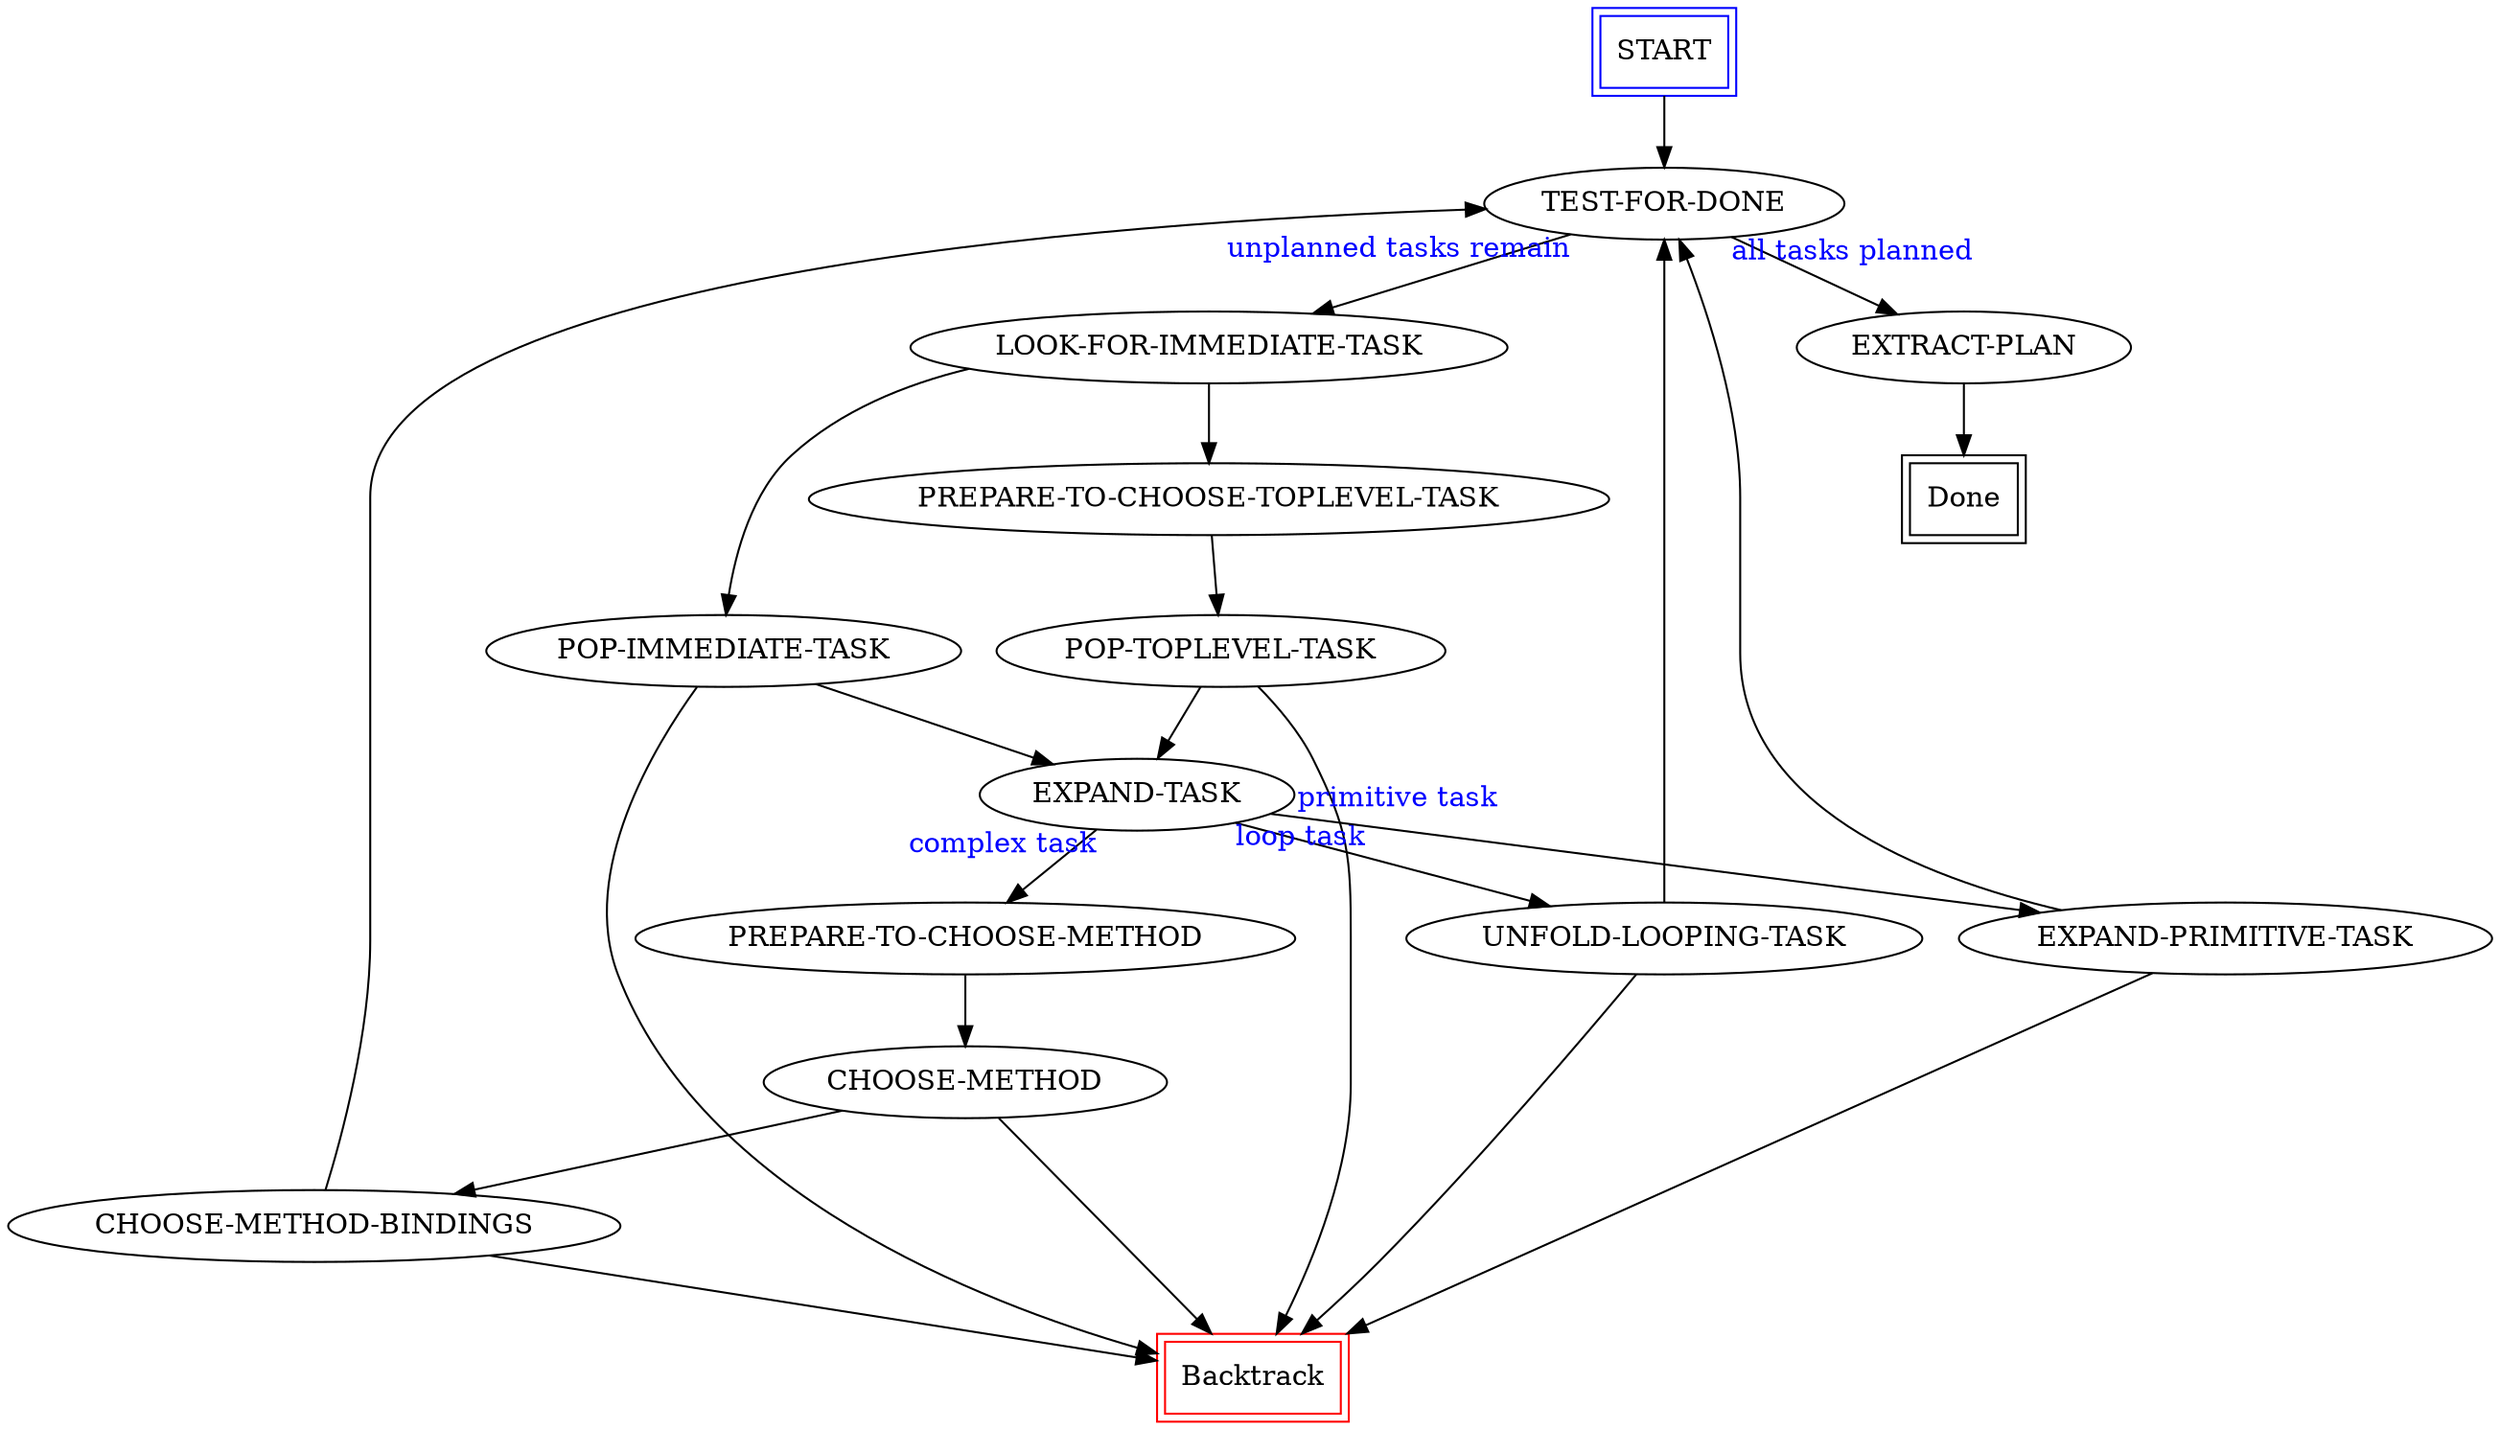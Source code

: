 digraph shop2_stack_machine {
        "START" [color="blue",shape="rectangle",peripheries=2];
        "TEST-FOR-DONE";
        "LOOK-FOR-IMMEDIATE-TASK";
        "POP-IMMEDIATE-TASK";
        "PREPARE-TO-CHOOSE-TOPLEVEL-TASK";
        "POP-TOPLEVEL-TASK";
        "EXPAND-TASK";
        "UNFOLD-LOOPING-TASK";
        "EXPAND-PRIMITIVE-TASK";
        "PREPARE-TO-CHOOSE-METHOD";
        "CHOOSE-METHOD";
        "CHOOSE-METHOD-BINDINGS";
        "EXTRACT-PLAN";
        "Backtrack" [color=red,shape="rectangle",peripheries=2];
        "Done" [shape="rectangle",peripheries=2];
        
        subgraph {
                edge [labelfontcolor="blue"];

                "START" -> "TEST-FOR-DONE";
                
                "LOOK-FOR-IMMEDIATE-TASK" -> "POP-IMMEDIATE-TASK";
                "LOOK-FOR-IMMEDIATE-TASK" -> "PREPARE-TO-CHOOSE-TOPLEVEL-TASK";
                "POP-IMMEDIATE-TASK" -> "EXPAND-TASK";
                "POP-IMMEDIATE-TASK" -> "Backtrack";
                "PREPARE-TO-CHOOSE-TOPLEVEL-TASK" -> "POP-TOPLEVEL-TASK";
                "POP-TOPLEVEL-TASK" -> "EXPAND-TASK";
                "POP-TOPLEVEL-TASK" -> "Backtrack";
                {
                        edge [labelfontcolor="blue"];
                        
                        "EXPAND-TASK" -> "EXPAND-PRIMITIVE-TASK" [taillabel="   primitive task"];
                        "EXPAND-TASK" -> "UNFOLD-LOOPING-TASK" [taillabel="loop task",xlp="-20"];
                        "EXPAND-TASK" -> "PREPARE-TO-CHOOSE-METHOD" [taillabel="complex task"];

                        "TEST-FOR-DONE" -> "EXTRACT-PLAN" [taillabel="all tasks planned"];
                        "TEST-FOR-DONE" -> "LOOK-FOR-IMMEDIATE-TASK" [taillabel="unplanned tasks remain"];
                }
        
                "UNFOLD-LOOPING-TASK" -> "TEST-FOR-DONE";
                "UNFOLD-LOOPING-TASK" -> "Backtrack";
                "EXPAND-PRIMITIVE-TASK" -> "TEST-FOR-DONE";
                "EXPAND-PRIMITIVE-TASK" -> "Backtrack";
                "PREPARE-TO-CHOOSE-METHOD" -> "CHOOSE-METHOD";
                "CHOOSE-METHOD" -> "CHOOSE-METHOD-BINDINGS";
                "CHOOSE-METHOD" -> "Backtrack";
                "CHOOSE-METHOD-BINDINGS" -> "TEST-FOR-DONE";
                "CHOOSE-METHOD-BINDINGS" -> "Backtrack";
                "EXTRACT-PLAN" -> "Done";
                
        }

        
        
        
        

        
        
}